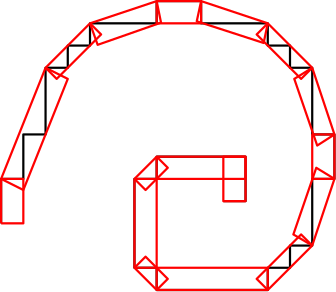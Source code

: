 <?xml version="1.0"?>
<!DOCTYPE ipe SYSTEM "ipe.dtd">
<ipe version="70000" creator="pdftoipe 2011/05/17">
<ipestyle>
<layout paper="121.6 104.8" frame="121.6 104.8" origin="0 0"/>
</ipestyle>
<!-- Page: 1 1 -->
<page>
<path stroke="0 0 0" pen="0.8">
80.398 32.402 m
88.398 32.402 l
88.398 40.402 l
88.398 48.402 l
80.398 48.402 l
72.398 48.402 l
64.398 48.402 l
56.398 48.402 l
56.398 40.402 l
48.398 40.402 l
48.398 32.402 l
48.398 24.402 l
48.398 16.402 l
48.398 8.402 l
56.398 8.402 l
56.398 0.402003 l
64.398 0.402003 l
72.398 0.402003 l
80.398 0.402003 l
88.398 0.402003 l
96.398 0.402003 l
96.398 8.402 l
104.398 8.402 l
104.398 16.402 l
112.398 16.402 l
112.398 24.402 l
112.398 32.402 l
112.398 40.402 l
120.398 40.402 l
120.398 48.402 l
120.398 56.402 l
112.398 56.402 l
112.398 64.402 l
112.398 72.402 l
112.398 80.402 l
104.398 80.402 l
104.398 88.402 l
96.398 88.402 l
96.398 96.402 l
88.398 96.402 l
80.398 96.402 l
72.398 96.402 l
72.398 104.402 l
64.398 104.402 l
56.398 104.402 l
56.398 96.402 l
48.398 96.402 l
40.398 96.402 l
32.398 96.402 l
32.398 88.402 l
24.398 88.402 l
24.398 80.402 l
16.398 80.402 l
16.398 72.402 l
16.398 64.402 l
16.398 56.402 l
8.398 56.402 l
8.398 48.402 l
8.398 40.402 l
0.398 40.402 l
0.398 32.402 l
0.398 24.402 l
</path>
<path stroke="1 0 0" pen="0.8">
80.398 32.402 m
88.398 32.402 l
88.398 48.402 l
56.398 48.402 l
48.398 40.402 l
48.398 8.402 l
56.398 0.402003 l
96.398 0.402003 l
112.398 16.402 l
120.398 40.402 l
120.398 56.402 l
112.398 80.402 l
96.398 96.402 l
72.398 104.402 l
56.398 104.402 l
32.398 96.402 l
16.398 80.402 l
0.398 40.402 l
0.398 24.402 l
</path>
<path stroke="1 0 0" pen="0.8">
0.398 24.402 m
8.398 24.402 l
8.398 40.402 l
0.398 40.402 l
</path>
<path stroke="1 0 0" pen="0.8">
0.398 40.402 m
8.398 36.402 l
24.398 76.402 l
16.398 80.402 l
</path>
<path stroke="1 0 0" pen="0.8">
16.398 80.402 m
20.398 76.402 l
36.398 92.402 l
32.398 96.402 l
</path>
<path stroke="1 0 0" pen="0.8">
32.398 96.402 m
35.152 88.663 l
57.965 96.659 l
56.398 104.402 l
</path>
<path stroke="1 0 0" pen="0.8">
56.398 104.402 m
56.398 96.402 l
72.398 96.402 l
72.398 104.402 l
</path>
<path stroke="1 0 0" pen="0.8">
72.398 104.402 m
70.828 97.136 l
94.906 89.331 l
96.398 96.402 l
</path>
<path stroke="1 0 0" pen="0.8">
96.398 96.402 m
92.398 92.402 l
108.398 76.402 l
112.398 80.402 l
</path>
<path stroke="1 0 0" pen="0.8">
120.398 56.402 m
112.398 56.402 l
112.398 40.402 l
120.434 40.394 l
</path>
<path stroke="1 0 0" pen="0.8">
120.398 56.402 m
114.191 52.402 l
105.941 76.402 l
112.398 80.402 l
</path>
<path stroke="1 0 0" pen="0.8">
120.398 40.402 m
113.859 44.402 l
105.609 20.402 l
112.398 16.402 l
</path>
<path stroke="1 0 0" pen="0.8">
112.398 16.402 m
108.398 20.402 l
92.398 4.402 l
96.398 0.402003 l
</path>
<path stroke="1 0 0" pen="0.8">
96.398 0.402003 m
96.398 8.402 l
56.398 8.402 l
56.398 0.402003 l
</path>
<path stroke="1 0 0" pen="0.8">
48.398 40.402 m
56.398 40.402 l
56.398 8.402 l
48.398 8.402 l
</path>
<path stroke="1 0 0" pen="0.8">
56.398 0.402003 m
60.398 4.402 l
52.398 12.402 l
48.398 8.402 l
</path>
<path stroke="1 0 0" pen="0.8">
48.398 40.402 m
52.398 36.402 l
60.398 44.402 l
56.398 48.402 l
</path>
<path stroke="1 0 0" pen="0.8">
88.398 48.402 m
80.398 48.402 l
80.398 32.402 l
88.398 32.402 l
</path>
<path stroke="1 0 0" pen="0.8">
56.398 48.402 m
56.398 40.402 l
88.398 40.402 l
88.398 48.402 l
</path>
</page>
</ipe>
